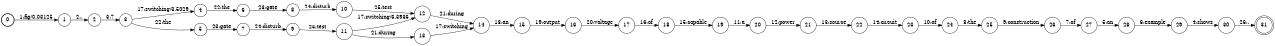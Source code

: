 digraph FST {
rankdir = LR;
size = "8.5,11";
label = "";
center = 1;
orientation = Portrait;
ranksep = "0.4";
nodesep = "0.25";
0 [label = "0", shape = circle, style = bold, fontsize = 14]
	0 -> 1 [label = "1:fig/0.03125", fontsize = 14];
1 [label = "1", shape = circle, style = solid, fontsize = 14]
	1 -> 2 [label = "2:.", fontsize = 14];
2 [label = "2", shape = circle, style = solid, fontsize = 14]
	2 -> 3 [label = "3:7", fontsize = 14];
3 [label = "3", shape = circle, style = solid, fontsize = 14]
	3 -> 4 [label = "17:switching/3.5029", fontsize = 14];
	3 -> 5 [label = "22:the", fontsize = 14];
4 [label = "4", shape = circle, style = solid, fontsize = 14]
	4 -> 6 [label = "22:the", fontsize = 14];
5 [label = "5", shape = circle, style = solid, fontsize = 14]
	5 -> 7 [label = "23:gate", fontsize = 14];
6 [label = "6", shape = circle, style = solid, fontsize = 14]
	6 -> 8 [label = "23:gate", fontsize = 14];
7 [label = "7", shape = circle, style = solid, fontsize = 14]
	7 -> 9 [label = "24:disturb", fontsize = 14];
8 [label = "8", shape = circle, style = solid, fontsize = 14]
	8 -> 10 [label = "24:disturb", fontsize = 14];
9 [label = "9", shape = circle, style = solid, fontsize = 14]
	9 -> 11 [label = "25:test", fontsize = 14];
10 [label = "10", shape = circle, style = solid, fontsize = 14]
	10 -> 12 [label = "25:test", fontsize = 14];
11 [label = "11", shape = circle, style = solid, fontsize = 14]
	11 -> 12 [label = "17:switching/6.3936", fontsize = 14];
	11 -> 13 [label = "21:during", fontsize = 14];
12 [label = "12", shape = circle, style = solid, fontsize = 14]
	12 -> 14 [label = "21:during", fontsize = 14];
13 [label = "13", shape = circle, style = solid, fontsize = 14]
	13 -> 14 [label = "17:switching", fontsize = 14];
14 [label = "14", shape = circle, style = solid, fontsize = 14]
	14 -> 15 [label = "18:an", fontsize = 14];
15 [label = "15", shape = circle, style = solid, fontsize = 14]
	15 -> 16 [label = "19:output", fontsize = 14];
16 [label = "16", shape = circle, style = solid, fontsize = 14]
	16 -> 17 [label = "20:voltage", fontsize = 14];
17 [label = "17", shape = circle, style = solid, fontsize = 14]
	17 -> 18 [label = "16:of", fontsize = 14];
18 [label = "18", shape = circle, style = solid, fontsize = 14]
	18 -> 19 [label = "15:capable", fontsize = 14];
19 [label = "19", shape = circle, style = solid, fontsize = 14]
	19 -> 20 [label = "11:a", fontsize = 14];
20 [label = "20", shape = circle, style = solid, fontsize = 14]
	20 -> 21 [label = "12:power", fontsize = 14];
21 [label = "21", shape = circle, style = solid, fontsize = 14]
	21 -> 22 [label = "13:source", fontsize = 14];
22 [label = "22", shape = circle, style = solid, fontsize = 14]
	22 -> 23 [label = "14:circuit", fontsize = 14];
23 [label = "23", shape = circle, style = solid, fontsize = 14]
	23 -> 24 [label = "10:of", fontsize = 14];
24 [label = "24", shape = circle, style = solid, fontsize = 14]
	24 -> 25 [label = "8:the", fontsize = 14];
25 [label = "25", shape = circle, style = solid, fontsize = 14]
	25 -> 26 [label = "9:construction", fontsize = 14];
26 [label = "26", shape = circle, style = solid, fontsize = 14]
	26 -> 27 [label = "7:of", fontsize = 14];
27 [label = "27", shape = circle, style = solid, fontsize = 14]
	27 -> 28 [label = "5:an", fontsize = 14];
28 [label = "28", shape = circle, style = solid, fontsize = 14]
	28 -> 29 [label = "6:example", fontsize = 14];
29 [label = "29", shape = circle, style = solid, fontsize = 14]
	29 -> 30 [label = "4:shows", fontsize = 14];
30 [label = "30", shape = circle, style = solid, fontsize = 14]
	30 -> 31 [label = "26:.", fontsize = 14];
31 [label = "31", shape = doublecircle, style = solid, fontsize = 14]
}
